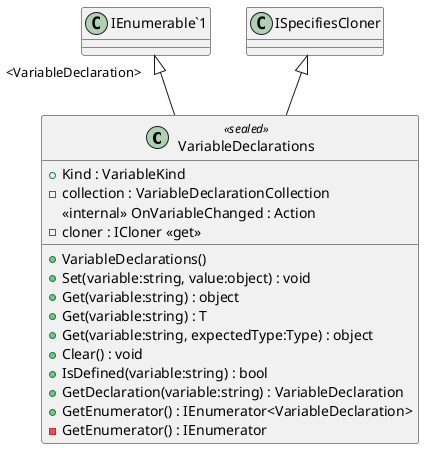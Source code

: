 @startuml
class VariableDeclarations <<sealed>> {
    + VariableDeclarations()
    + Kind : VariableKind
    - collection : VariableDeclarationCollection
    <<internal>> OnVariableChanged : Action
    + Set(variable:string, value:object) : void
    + Get(variable:string) : object
    + Get(variable:string) : T
    + Get(variable:string, expectedType:Type) : object
    + Clear() : void
    + IsDefined(variable:string) : bool
    + GetDeclaration(variable:string) : VariableDeclaration
    + GetEnumerator() : IEnumerator<VariableDeclaration>
    - GetEnumerator() : IEnumerator
    - cloner : ICloner <<get>>
}
"IEnumerable`1" "<VariableDeclaration>" <|-- VariableDeclarations
ISpecifiesCloner <|-- VariableDeclarations
@enduml
